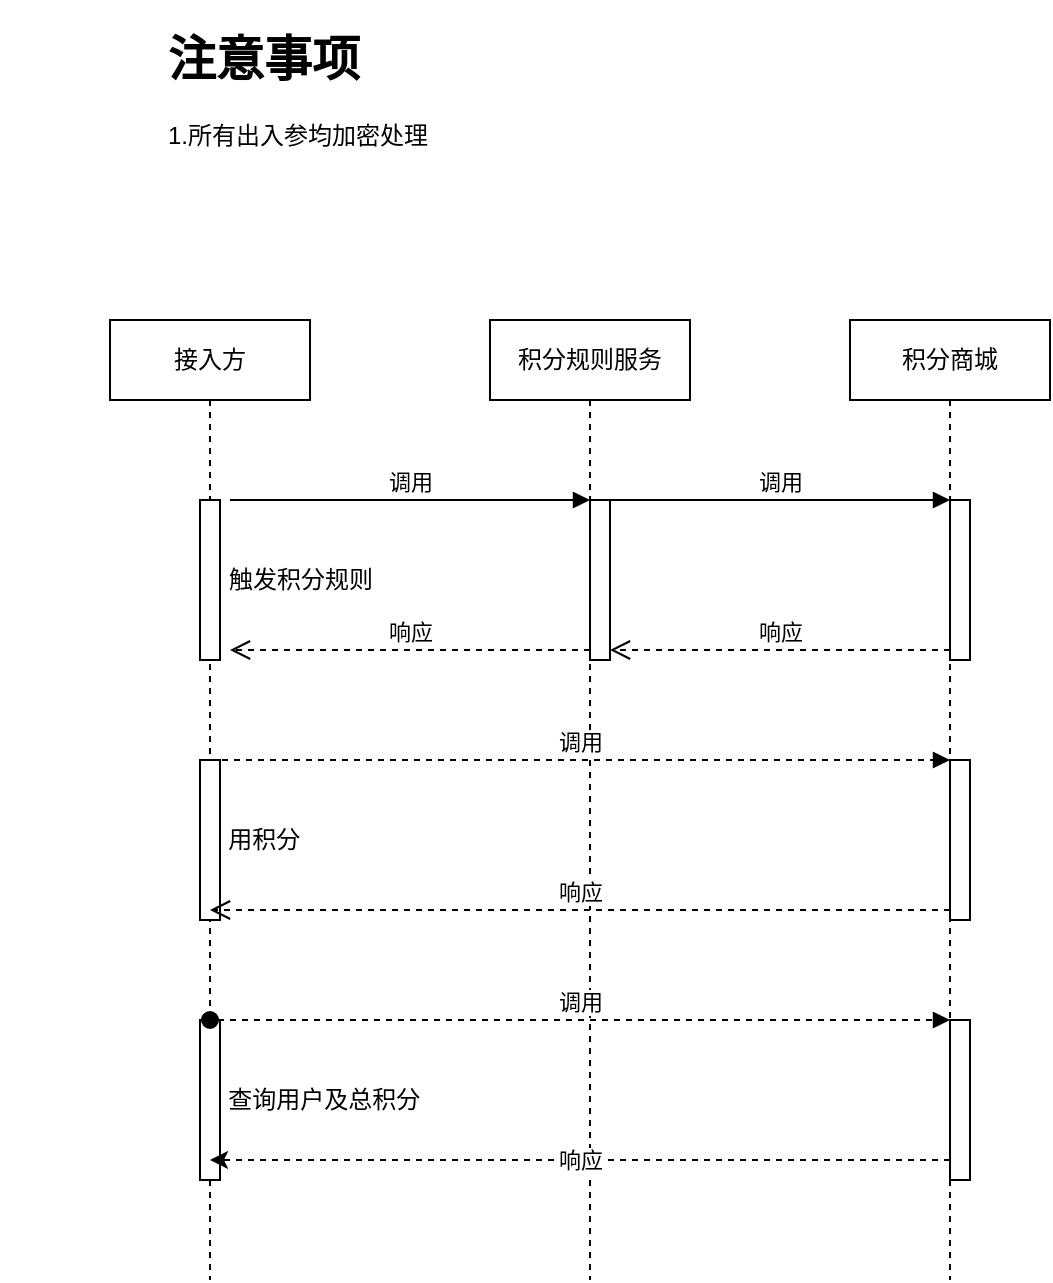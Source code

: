 <mxfile version="21.1.1" type="github">
  <diagram name="第 1 页" id="NeFfzJoNYBBFNu6C2176">
    <mxGraphModel dx="1434" dy="841" grid="0" gridSize="10" guides="1" tooltips="1" connect="1" arrows="1" fold="1" page="1" pageScale="1" pageWidth="827" pageHeight="1169" math="0" shadow="0">
      <root>
        <mxCell id="0" />
        <mxCell id="1" parent="0" />
        <mxCell id="uohVnmNJBqd8p5JWiYu--14" value="接入方" style="shape=umlLifeline;perimeter=lifelinePerimeter;whiteSpace=wrap;html=1;container=1;dropTarget=0;collapsible=0;recursiveResize=0;outlineConnect=0;portConstraint=eastwest;newEdgeStyle={&quot;edgeStyle&quot;:&quot;elbowEdgeStyle&quot;,&quot;elbow&quot;:&quot;vertical&quot;,&quot;curved&quot;:0,&quot;rounded&quot;:0};" vertex="1" parent="1">
          <mxGeometry x="200" y="220" width="100" height="480" as="geometry" />
        </mxCell>
        <mxCell id="uohVnmNJBqd8p5JWiYu--19" value="&amp;nbsp; &amp;nbsp; &amp;nbsp; &amp;nbsp; &amp;nbsp; &amp;nbsp; &amp;nbsp; &amp;nbsp; &amp;nbsp; &amp;nbsp; &amp;nbsp; &amp;nbsp; &amp;nbsp; &amp;nbsp;触发积分规则" style="html=1;points=[];perimeter=orthogonalPerimeter;outlineConnect=0;targetShapes=umlLifeline;portConstraint=eastwest;newEdgeStyle={&quot;edgeStyle&quot;:&quot;elbowEdgeStyle&quot;,&quot;elbow&quot;:&quot;vertical&quot;,&quot;curved&quot;:0,&quot;rounded&quot;:0};" vertex="1" parent="uohVnmNJBqd8p5JWiYu--14">
          <mxGeometry x="45" y="90" width="10" height="80" as="geometry" />
        </mxCell>
        <mxCell id="uohVnmNJBqd8p5JWiYu--32" value="&amp;nbsp; &amp;nbsp; &amp;nbsp; &amp;nbsp; &amp;nbsp; &amp;nbsp; &amp;nbsp; &amp;nbsp; 用积分" style="html=1;points=[];perimeter=orthogonalPerimeter;outlineConnect=0;targetShapes=umlLifeline;portConstraint=eastwest;newEdgeStyle={&quot;edgeStyle&quot;:&quot;elbowEdgeStyle&quot;,&quot;elbow&quot;:&quot;vertical&quot;,&quot;curved&quot;:0,&quot;rounded&quot;:0};" vertex="1" parent="uohVnmNJBqd8p5JWiYu--14">
          <mxGeometry x="45" y="220" width="10" height="80" as="geometry" />
        </mxCell>
        <mxCell id="uohVnmNJBqd8p5JWiYu--35" value="&amp;nbsp; &amp;nbsp; &amp;nbsp; &amp;nbsp; &amp;nbsp; &amp;nbsp; &amp;nbsp; &amp;nbsp; &amp;nbsp; &amp;nbsp; &amp;nbsp; &amp;nbsp; &amp;nbsp; &amp;nbsp; &amp;nbsp; &amp;nbsp; &amp;nbsp; 查询用户及总积分" style="html=1;points=[];perimeter=orthogonalPerimeter;outlineConnect=0;targetShapes=umlLifeline;portConstraint=eastwest;newEdgeStyle={&quot;edgeStyle&quot;:&quot;elbowEdgeStyle&quot;,&quot;elbow&quot;:&quot;vertical&quot;,&quot;curved&quot;:0,&quot;rounded&quot;:0};" vertex="1" parent="uohVnmNJBqd8p5JWiYu--14">
          <mxGeometry x="45" y="350" width="10" height="80" as="geometry" />
        </mxCell>
        <mxCell id="uohVnmNJBqd8p5JWiYu--15" value="积分规则服务" style="shape=umlLifeline;perimeter=lifelinePerimeter;whiteSpace=wrap;html=1;container=1;dropTarget=0;collapsible=0;recursiveResize=0;outlineConnect=0;portConstraint=eastwest;newEdgeStyle={&quot;edgeStyle&quot;:&quot;elbowEdgeStyle&quot;,&quot;elbow&quot;:&quot;vertical&quot;,&quot;curved&quot;:0,&quot;rounded&quot;:0};" vertex="1" parent="1">
          <mxGeometry x="390" y="220" width="100" height="480" as="geometry" />
        </mxCell>
        <mxCell id="uohVnmNJBqd8p5JWiYu--20" value="" style="html=1;points=[];perimeter=orthogonalPerimeter;outlineConnect=0;targetShapes=umlLifeline;portConstraint=eastwest;newEdgeStyle={&quot;edgeStyle&quot;:&quot;elbowEdgeStyle&quot;,&quot;elbow&quot;:&quot;vertical&quot;,&quot;curved&quot;:0,&quot;rounded&quot;:0};" vertex="1" parent="uohVnmNJBqd8p5JWiYu--15">
          <mxGeometry x="50" y="90" width="10" height="80" as="geometry" />
        </mxCell>
        <mxCell id="uohVnmNJBqd8p5JWiYu--21" value="调用" style="html=1;verticalAlign=bottom;endArrow=block;edgeStyle=elbowEdgeStyle;elbow=vertical;curved=0;rounded=0;" edge="1" target="uohVnmNJBqd8p5JWiYu--20" parent="uohVnmNJBqd8p5JWiYu--15">
          <mxGeometry relative="1" as="geometry">
            <mxPoint x="-130" y="90" as="sourcePoint" />
          </mxGeometry>
        </mxCell>
        <mxCell id="uohVnmNJBqd8p5JWiYu--22" value="响应" style="html=1;verticalAlign=bottom;endArrow=open;dashed=1;endSize=8;edgeStyle=elbowEdgeStyle;elbow=vertical;curved=0;rounded=0;" edge="1" source="uohVnmNJBqd8p5JWiYu--20" parent="uohVnmNJBqd8p5JWiYu--15">
          <mxGeometry relative="1" as="geometry">
            <mxPoint x="-130" y="165" as="targetPoint" />
          </mxGeometry>
        </mxCell>
        <mxCell id="uohVnmNJBqd8p5JWiYu--16" value="积分商城" style="shape=umlLifeline;perimeter=lifelinePerimeter;whiteSpace=wrap;html=1;container=1;dropTarget=0;collapsible=0;recursiveResize=0;outlineConnect=0;portConstraint=eastwest;newEdgeStyle={&quot;edgeStyle&quot;:&quot;elbowEdgeStyle&quot;,&quot;elbow&quot;:&quot;vertical&quot;,&quot;curved&quot;:0,&quot;rounded&quot;:0};" vertex="1" parent="1">
          <mxGeometry x="570" y="220" width="100" height="480" as="geometry" />
        </mxCell>
        <mxCell id="uohVnmNJBqd8p5JWiYu--23" value="" style="html=1;points=[];perimeter=orthogonalPerimeter;outlineConnect=0;targetShapes=umlLifeline;portConstraint=eastwest;newEdgeStyle={&quot;edgeStyle&quot;:&quot;elbowEdgeStyle&quot;,&quot;elbow&quot;:&quot;vertical&quot;,&quot;curved&quot;:0,&quot;rounded&quot;:0};" vertex="1" parent="1">
          <mxGeometry x="620" y="310" width="10" height="80" as="geometry" />
        </mxCell>
        <mxCell id="uohVnmNJBqd8p5JWiYu--24" value="调用" style="html=1;verticalAlign=bottom;endArrow=block;edgeStyle=elbowEdgeStyle;elbow=vertical;curved=0;rounded=0;" edge="1" target="uohVnmNJBqd8p5JWiYu--23" parent="1">
          <mxGeometry relative="1" as="geometry">
            <mxPoint x="450" y="310" as="sourcePoint" />
          </mxGeometry>
        </mxCell>
        <mxCell id="uohVnmNJBqd8p5JWiYu--25" value="响应" style="html=1;verticalAlign=bottom;endArrow=open;dashed=1;endSize=8;edgeStyle=elbowEdgeStyle;elbow=vertical;curved=0;rounded=0;" edge="1" source="uohVnmNJBqd8p5JWiYu--23" parent="1">
          <mxGeometry relative="1" as="geometry">
            <mxPoint x="450" y="385" as="targetPoint" />
          </mxGeometry>
        </mxCell>
        <mxCell id="uohVnmNJBqd8p5JWiYu--29" value="" style="html=1;points=[];perimeter=orthogonalPerimeter;outlineConnect=0;targetShapes=umlLifeline;portConstraint=eastwest;newEdgeStyle={&quot;edgeStyle&quot;:&quot;elbowEdgeStyle&quot;,&quot;elbow&quot;:&quot;vertical&quot;,&quot;curved&quot;:0,&quot;rounded&quot;:0};" vertex="1" parent="1">
          <mxGeometry x="620" y="440" width="10" height="80" as="geometry" />
        </mxCell>
        <mxCell id="uohVnmNJBqd8p5JWiYu--30" value="调用" style="html=1;verticalAlign=bottom;endArrow=block;edgeStyle=elbowEdgeStyle;elbow=vertical;curved=0;rounded=0;dashed=1;" edge="1" target="uohVnmNJBqd8p5JWiYu--29" parent="1">
          <mxGeometry relative="1" as="geometry">
            <mxPoint x="250" y="440" as="sourcePoint" />
          </mxGeometry>
        </mxCell>
        <mxCell id="uohVnmNJBqd8p5JWiYu--31" value="响应" style="html=1;verticalAlign=bottom;endArrow=open;dashed=1;endSize=8;edgeStyle=elbowEdgeStyle;elbow=vertical;curved=0;rounded=0;" edge="1" source="uohVnmNJBqd8p5JWiYu--29" parent="1">
          <mxGeometry relative="1" as="geometry">
            <mxPoint x="250" y="515" as="targetPoint" />
          </mxGeometry>
        </mxCell>
        <mxCell id="uohVnmNJBqd8p5JWiYu--36" value="响应" style="edgeStyle=elbowEdgeStyle;rounded=0;orthogonalLoop=1;jettySize=auto;html=1;elbow=vertical;curved=0;dashed=1;" edge="1" parent="1" source="uohVnmNJBqd8p5JWiYu--33" target="uohVnmNJBqd8p5JWiYu--14">
          <mxGeometry relative="1" as="geometry">
            <Array as="points">
              <mxPoint x="460" y="640" />
            </Array>
          </mxGeometry>
        </mxCell>
        <mxCell id="uohVnmNJBqd8p5JWiYu--33" value="" style="html=1;points=[];perimeter=orthogonalPerimeter;outlineConnect=0;targetShapes=umlLifeline;portConstraint=eastwest;newEdgeStyle={&quot;edgeStyle&quot;:&quot;elbowEdgeStyle&quot;,&quot;elbow&quot;:&quot;vertical&quot;,&quot;curved&quot;:0,&quot;rounded&quot;:0};" vertex="1" parent="1">
          <mxGeometry x="620" y="570" width="10" height="80" as="geometry" />
        </mxCell>
        <mxCell id="uohVnmNJBqd8p5JWiYu--34" value="调用" style="html=1;verticalAlign=bottom;startArrow=oval;endArrow=block;startSize=8;edgeStyle=elbowEdgeStyle;elbow=vertical;curved=0;rounded=0;dashed=1;" edge="1" target="uohVnmNJBqd8p5JWiYu--33" parent="1">
          <mxGeometry relative="1" as="geometry">
            <mxPoint x="250" y="570" as="sourcePoint" />
          </mxGeometry>
        </mxCell>
        <mxCell id="uohVnmNJBqd8p5JWiYu--38" value="&lt;h1&gt;注意事项&lt;/h1&gt;&lt;p&gt;1.所有出入参均加密处理&lt;/p&gt;&lt;p&gt;&lt;br&gt;&lt;/p&gt;" style="text;html=1;strokeColor=none;fillColor=none;spacing=5;spacingTop=-20;whiteSpace=wrap;overflow=hidden;rounded=0;" vertex="1" parent="1">
          <mxGeometry x="224" y="70" width="190" height="120" as="geometry" />
        </mxCell>
      </root>
    </mxGraphModel>
  </diagram>
</mxfile>
